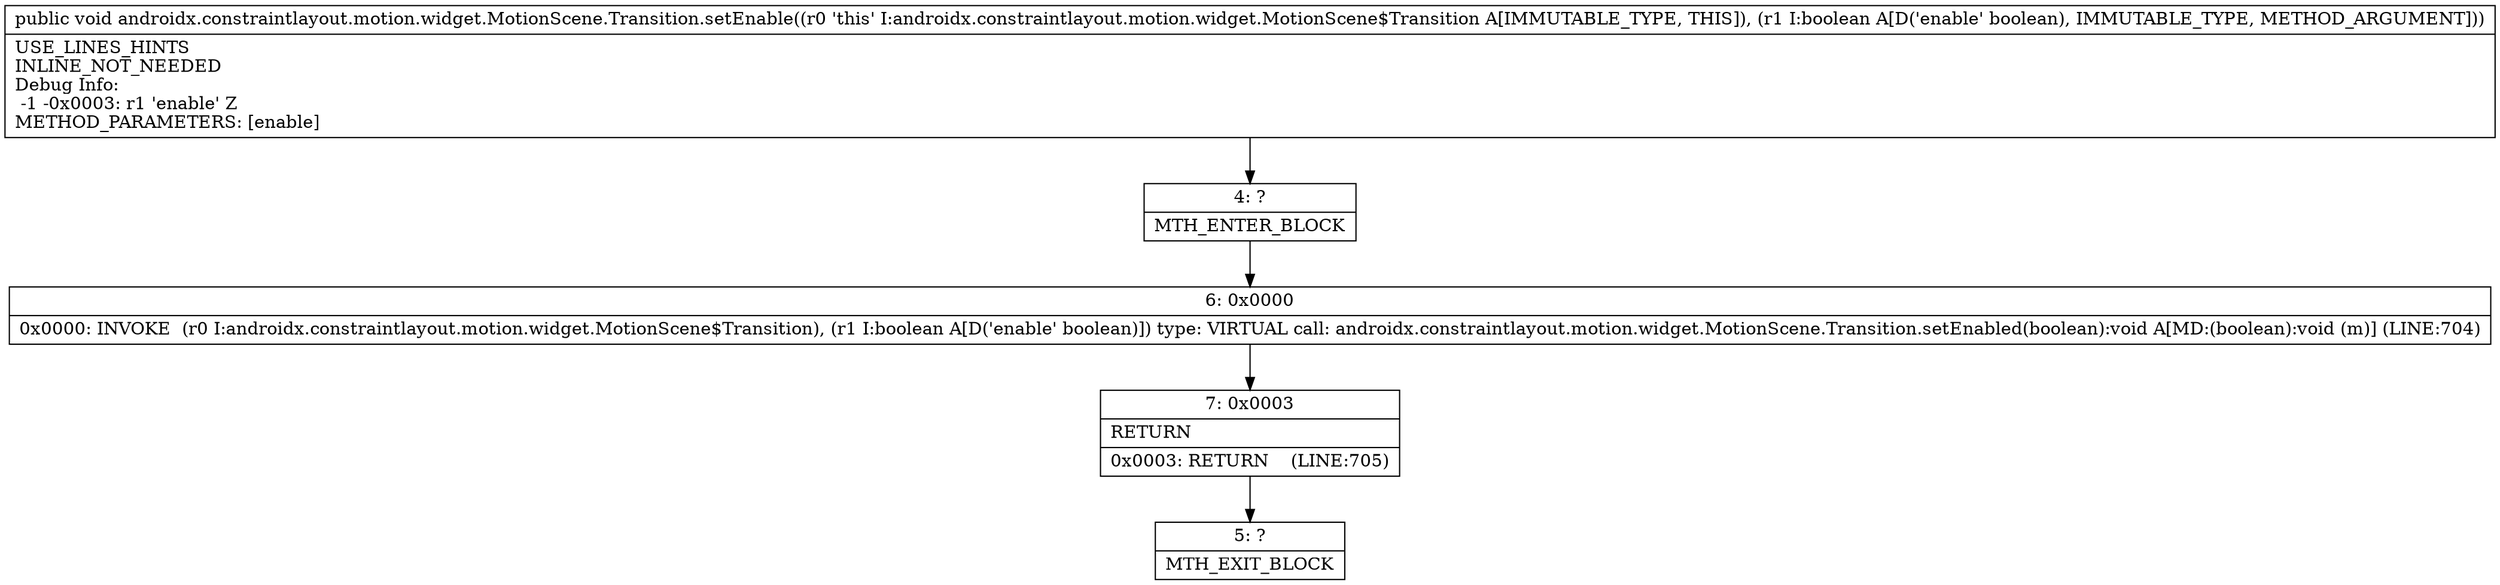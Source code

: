 digraph "CFG forandroidx.constraintlayout.motion.widget.MotionScene.Transition.setEnable(Z)V" {
Node_4 [shape=record,label="{4\:\ ?|MTH_ENTER_BLOCK\l}"];
Node_6 [shape=record,label="{6\:\ 0x0000|0x0000: INVOKE  (r0 I:androidx.constraintlayout.motion.widget.MotionScene$Transition), (r1 I:boolean A[D('enable' boolean)]) type: VIRTUAL call: androidx.constraintlayout.motion.widget.MotionScene.Transition.setEnabled(boolean):void A[MD:(boolean):void (m)] (LINE:704)\l}"];
Node_7 [shape=record,label="{7\:\ 0x0003|RETURN\l|0x0003: RETURN    (LINE:705)\l}"];
Node_5 [shape=record,label="{5\:\ ?|MTH_EXIT_BLOCK\l}"];
MethodNode[shape=record,label="{public void androidx.constraintlayout.motion.widget.MotionScene.Transition.setEnable((r0 'this' I:androidx.constraintlayout.motion.widget.MotionScene$Transition A[IMMUTABLE_TYPE, THIS]), (r1 I:boolean A[D('enable' boolean), IMMUTABLE_TYPE, METHOD_ARGUMENT]))  | USE_LINES_HINTS\lINLINE_NOT_NEEDED\lDebug Info:\l  \-1 \-0x0003: r1 'enable' Z\lMETHOD_PARAMETERS: [enable]\l}"];
MethodNode -> Node_4;Node_4 -> Node_6;
Node_6 -> Node_7;
Node_7 -> Node_5;
}

